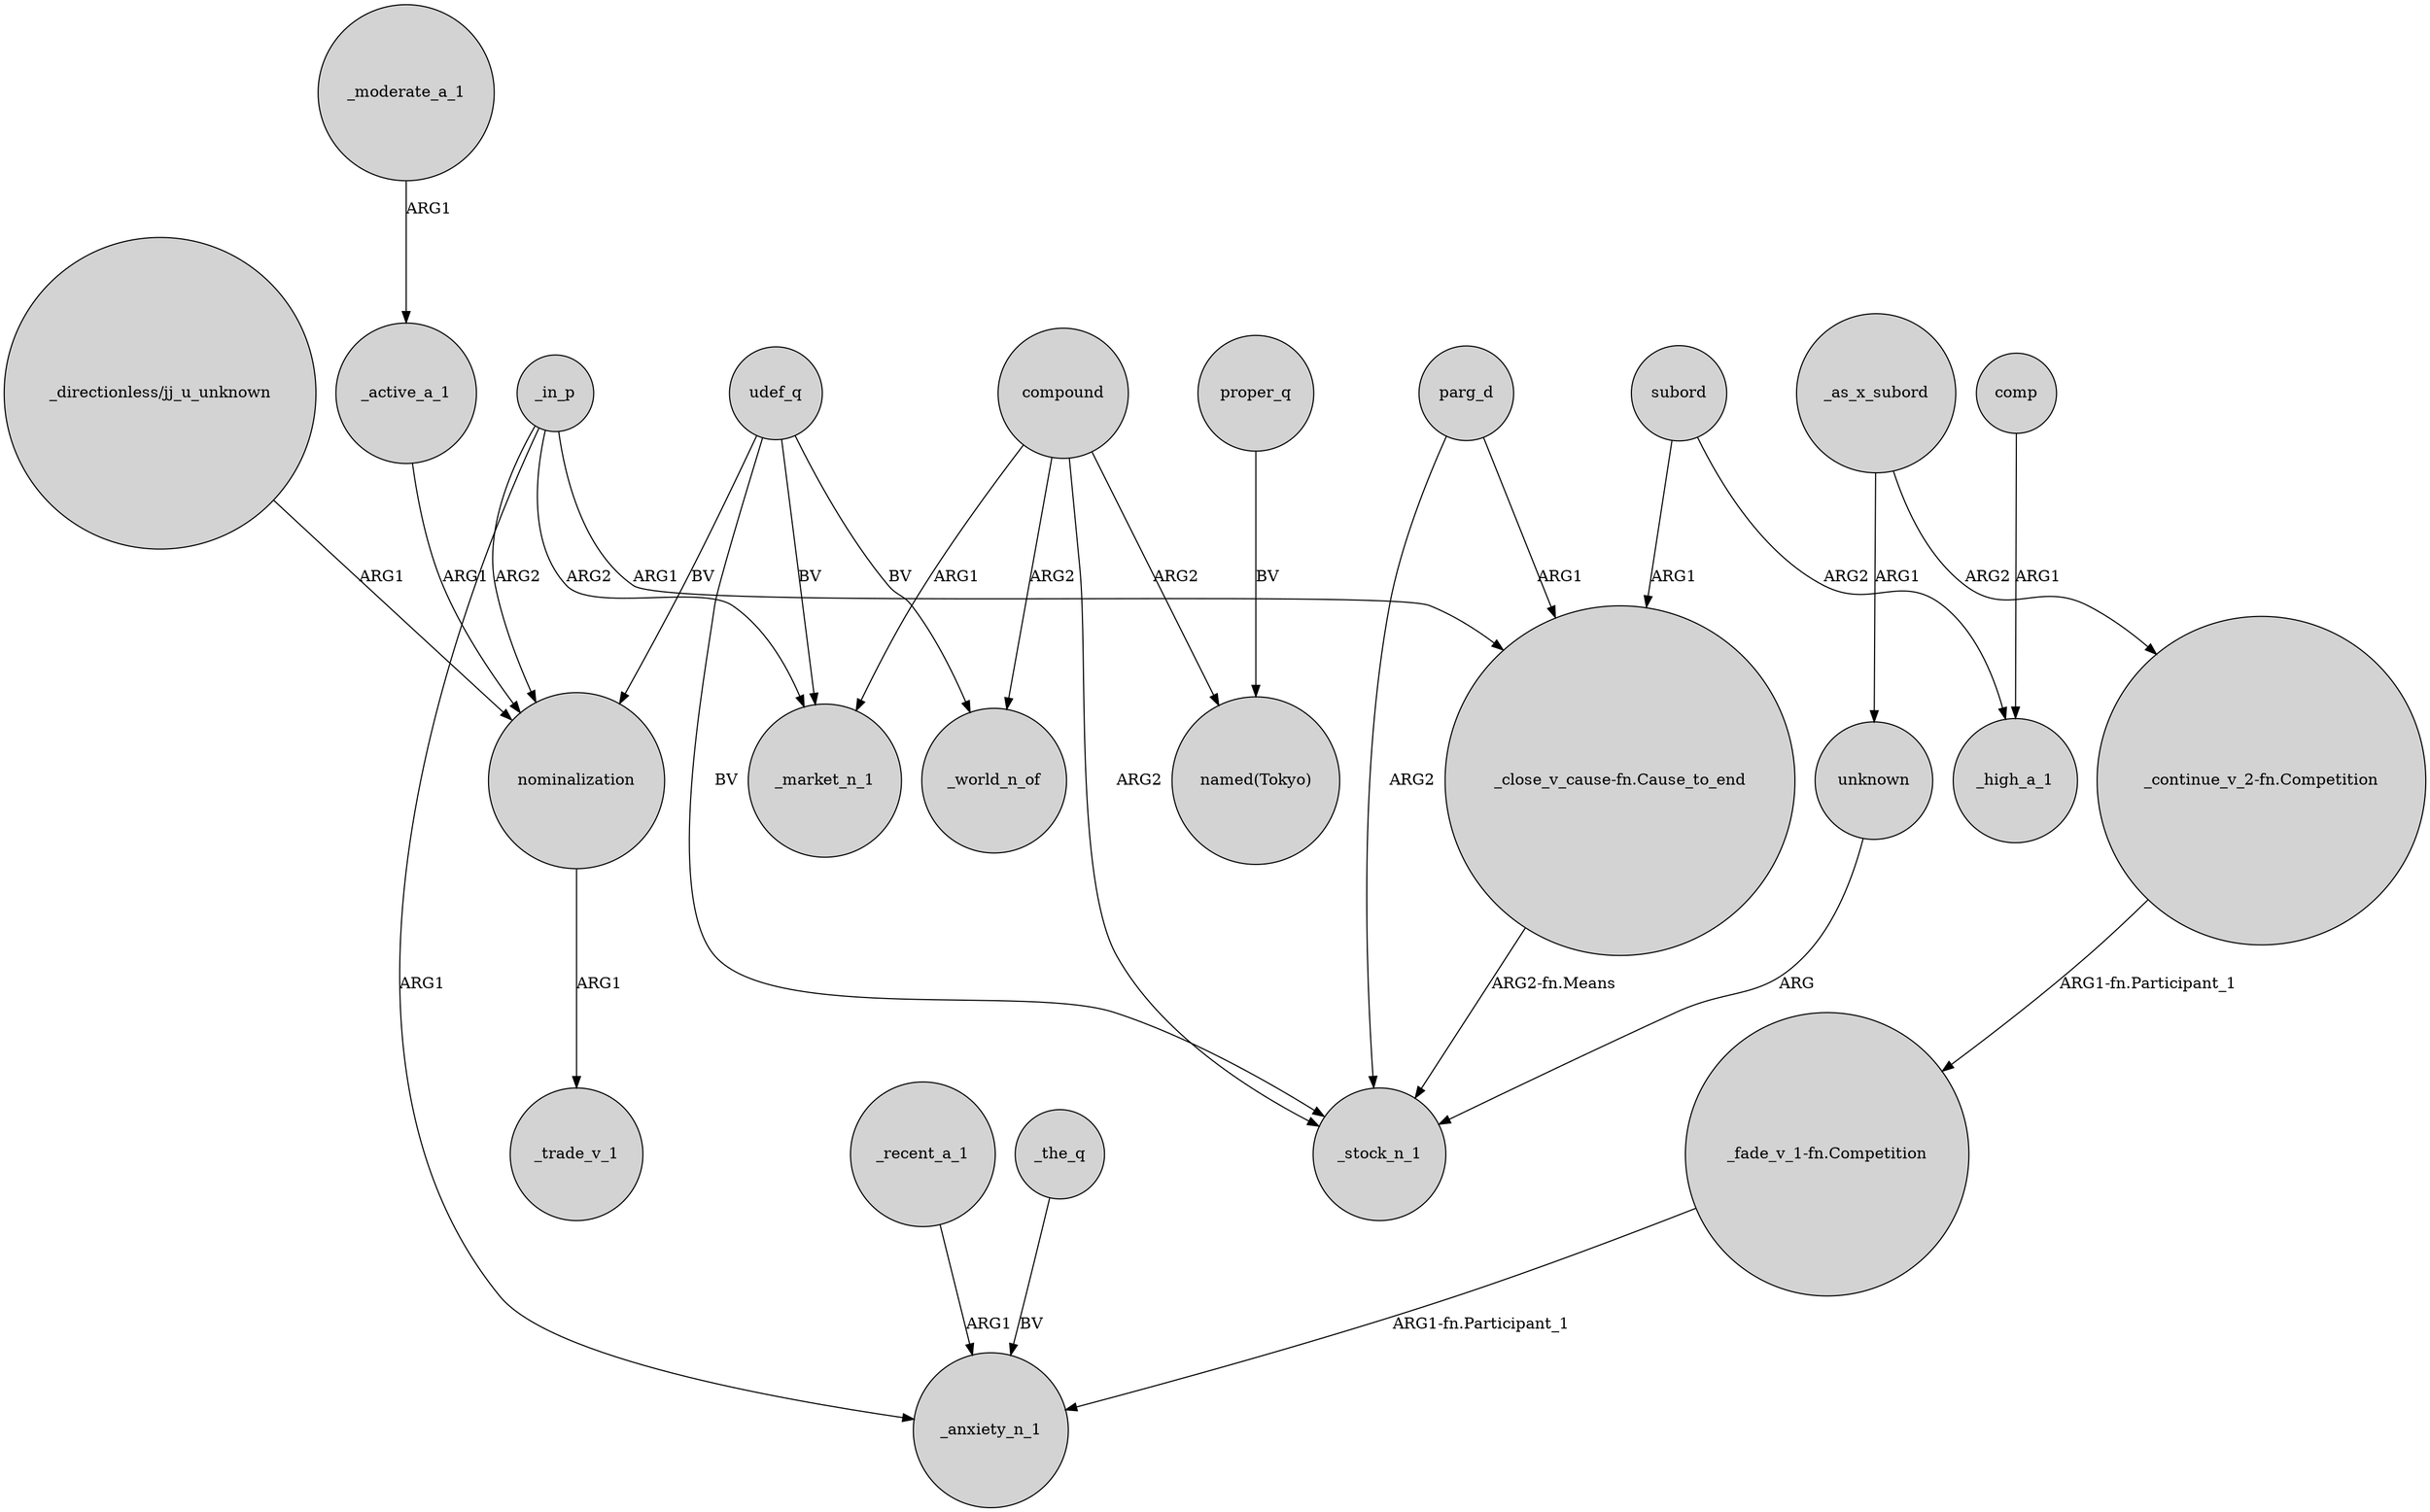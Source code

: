 digraph {
	node [shape=circle style=filled]
	"_directionless/jj_u_unknown" -> nominalization [label=ARG1]
	_recent_a_1 -> _anxiety_n_1 [label=ARG1]
	udef_q -> _market_n_1 [label=BV]
	_active_a_1 -> nominalization [label=ARG1]
	"_close_v_cause-fn.Cause_to_end" -> _stock_n_1 [label="ARG2-fn.Means"]
	udef_q -> _world_n_of [label=BV]
	parg_d -> "_close_v_cause-fn.Cause_to_end" [label=ARG1]
	_moderate_a_1 -> _active_a_1 [label=ARG1]
	_the_q -> _anxiety_n_1 [label=BV]
	udef_q -> nominalization [label=BV]
	parg_d -> _stock_n_1 [label=ARG2]
	compound -> "named(Tokyo)" [label=ARG2]
	subord -> "_close_v_cause-fn.Cause_to_end" [label=ARG1]
	_in_p -> _anxiety_n_1 [label=ARG1]
	udef_q -> _stock_n_1 [label=BV]
	_in_p -> _market_n_1 [label=ARG2]
	subord -> _high_a_1 [label=ARG2]
	comp -> _high_a_1 [label=ARG1]
	compound -> _stock_n_1 [label=ARG2]
	_in_p -> "_close_v_cause-fn.Cause_to_end" [label=ARG1]
	"_continue_v_2-fn.Competition" -> "_fade_v_1-fn.Competition" [label="ARG1-fn.Participant_1"]
	proper_q -> "named(Tokyo)" [label=BV]
	compound -> _world_n_of [label=ARG2]
	"_fade_v_1-fn.Competition" -> _anxiety_n_1 [label="ARG1-fn.Participant_1"]
	_as_x_subord -> unknown [label=ARG1]
	compound -> _market_n_1 [label=ARG1]
	_in_p -> nominalization [label=ARG2]
	_as_x_subord -> "_continue_v_2-fn.Competition" [label=ARG2]
	unknown -> _stock_n_1 [label=ARG]
	nominalization -> _trade_v_1 [label=ARG1]
}
